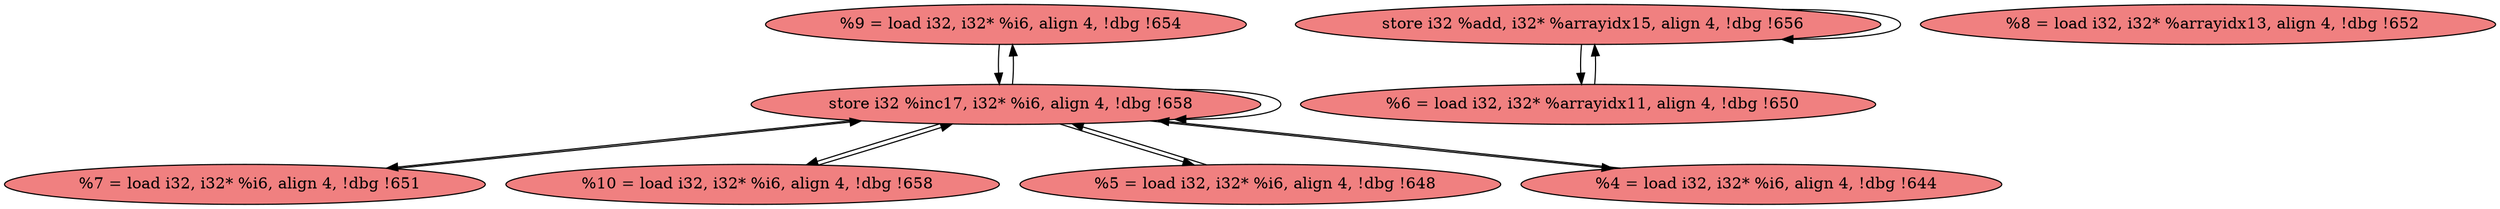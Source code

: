 
digraph G {


node120 [fillcolor=lightcoral,label="  %9 = load i32, i32* %i6, align 4, !dbg !654",shape=ellipse,style=filled ]
node119 [fillcolor=lightcoral,label="  store i32 %add, i32* %arrayidx15, align 4, !dbg !656",shape=ellipse,style=filled ]
node118 [fillcolor=lightcoral,label="  %7 = load i32, i32* %i6, align 4, !dbg !651",shape=ellipse,style=filled ]
node112 [fillcolor=lightcoral,label="  store i32 %inc17, i32* %i6, align 4, !dbg !658",shape=ellipse,style=filled ]
node113 [fillcolor=lightcoral,label="  %10 = load i32, i32* %i6, align 4, !dbg !658",shape=ellipse,style=filled ]
node114 [fillcolor=lightcoral,label="  %5 = load i32, i32* %i6, align 4, !dbg !648",shape=ellipse,style=filled ]
node117 [fillcolor=lightcoral,label="  %6 = load i32, i32* %arrayidx11, align 4, !dbg !650",shape=ellipse,style=filled ]
node115 [fillcolor=lightcoral,label="  %4 = load i32, i32* %i6, align 4, !dbg !644",shape=ellipse,style=filled ]
node116 [fillcolor=lightcoral,label="  %8 = load i32, i32* %arrayidx13, align 4, !dbg !652",shape=ellipse,style=filled ]

node112->node114 [ ]
node115->node112 [ ]
node112->node120 [ ]
node119->node119 [ ]
node117->node119 [ ]
node112->node112 [ ]
node119->node117 [ ]
node114->node112 [ ]
node112->node115 [ ]
node113->node112 [ ]
node120->node112 [ ]
node112->node113 [ ]
node118->node112 [ ]
node112->node118 [ ]


}
